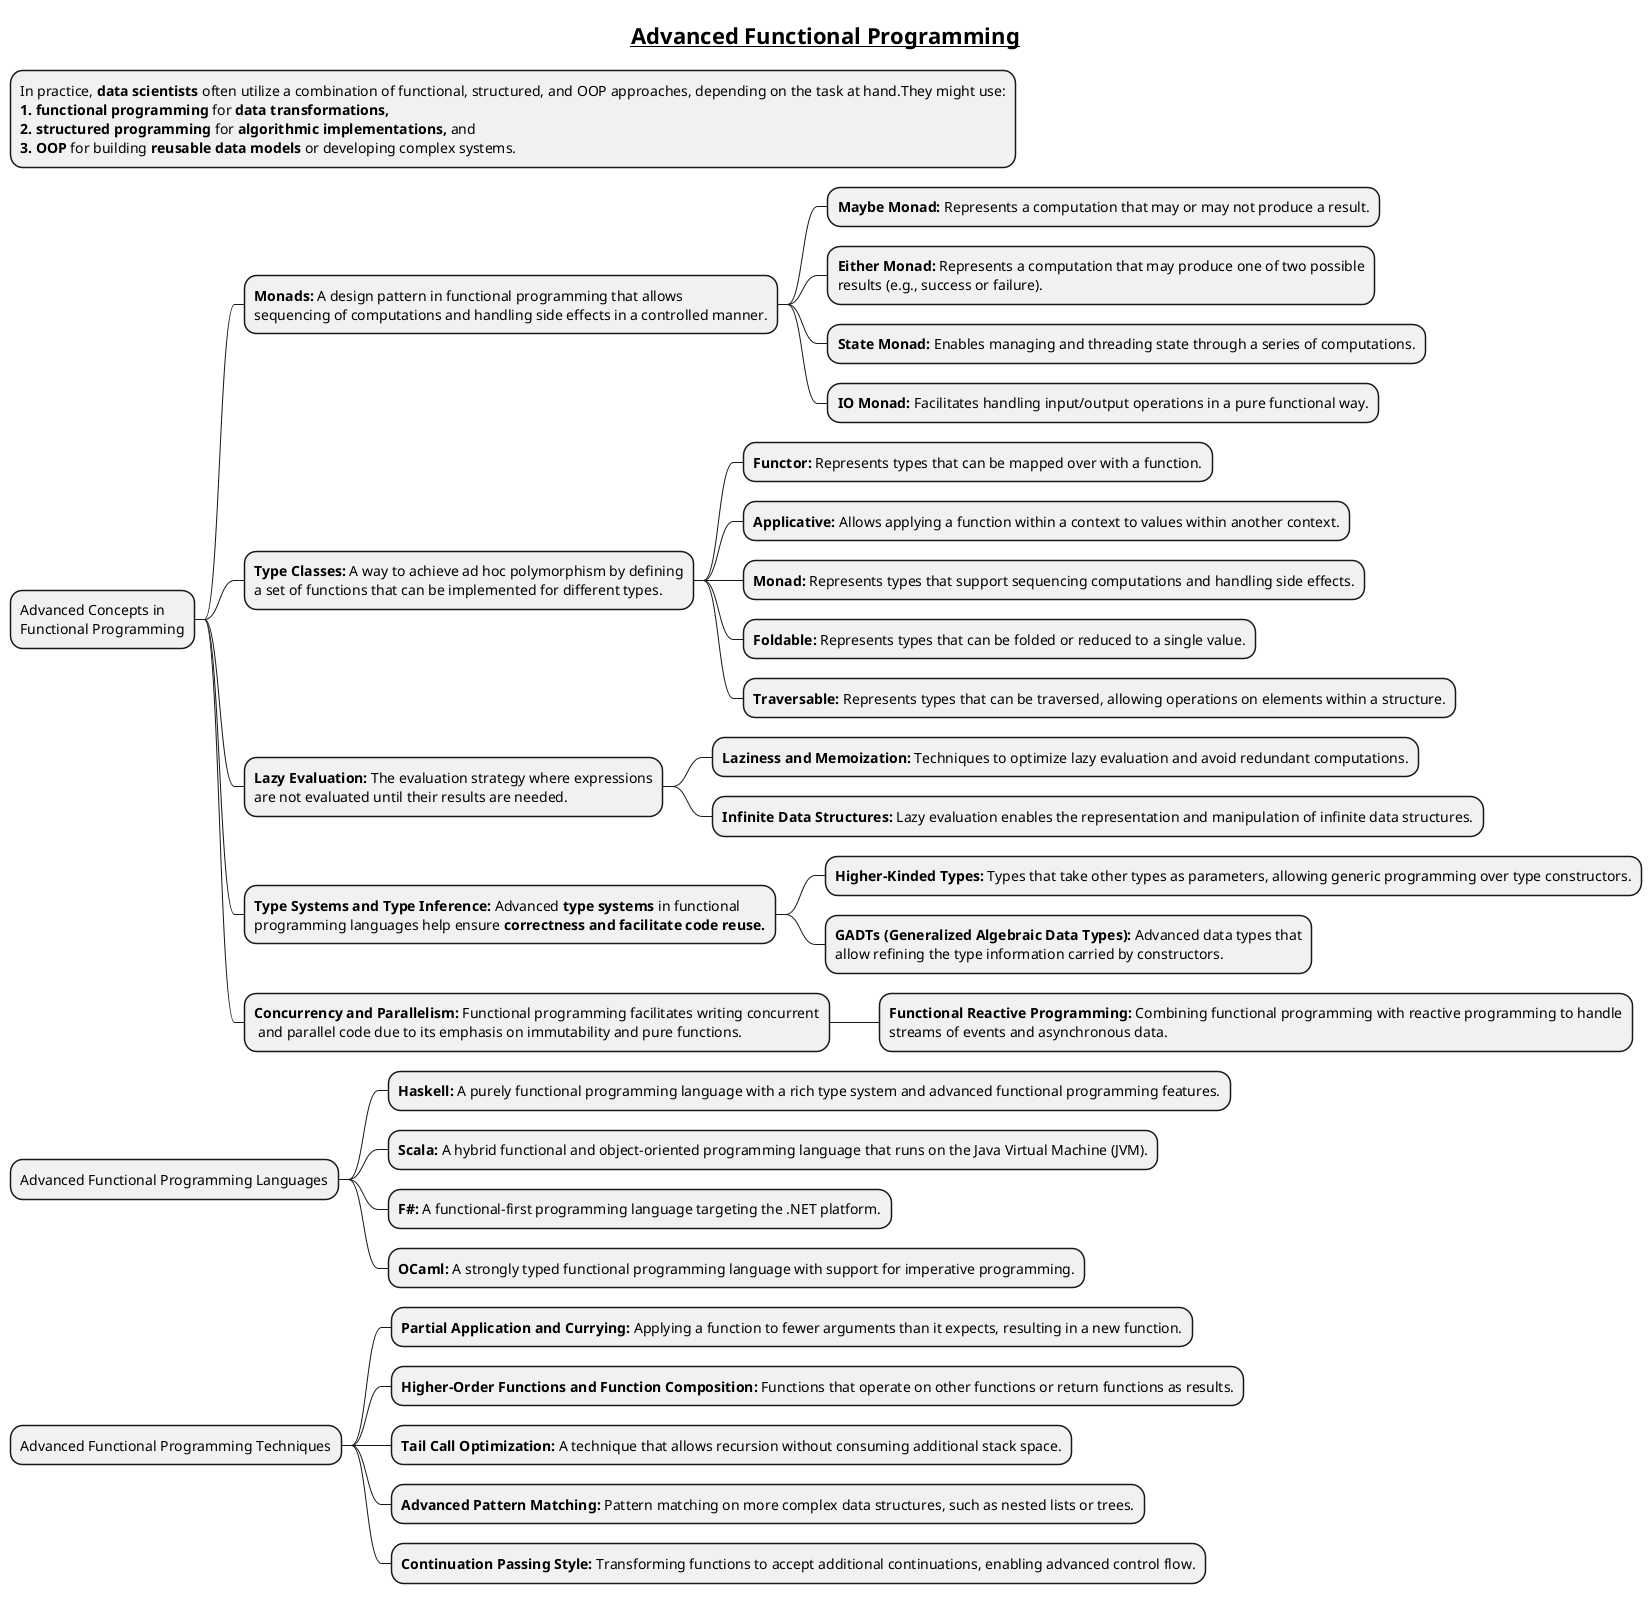@startmindmap
title =__Advanced Functional Programming__
*:In practice, **data scientists** often utilize a combination of functional, structured, and OOP approaches, depending on the task at hand.They might use:
**1. functional programming** for **data transformations,**
**2. structured programming** for **algorithmic implementations,** and
**3. OOP** for building **reusable data models** or developing complex systems.;

* Advanced Concepts in \nFunctional Programming

**:**Monads:** A design pattern in functional programming that allows
sequencing of computations and handling side effects in a controlled manner.;
*** **Maybe Monad:** Represents a computation that may or may not produce a result.
***:**Either Monad:** Represents a computation that may produce one of two possible
results (e.g., success or failure).;
*** **State Monad:** Enables managing and threading state through a series of computations.
*** **IO Monad:** Facilitates handling input/output operations in a pure functional way.

**:**Type Classes:** A way to achieve ad hoc polymorphism by defining
a set of functions that can be implemented for different types.;
*** **Functor:** Represents types that can be mapped over with a function.
*** **Applicative:** Allows applying a function within a context to values within another context.
*** **Monad:** Represents types that support sequencing computations and handling side effects.
*** **Foldable:** Represents types that can be folded or reduced to a single value.
*** **Traversable:** Represents types that can be traversed, allowing operations on elements within a structure.

**:**Lazy Evaluation:** The evaluation strategy where expressions
are not evaluated until their results are needed.;
*** **Laziness and Memoization:** Techniques to optimize lazy evaluation and avoid redundant computations.
*** **Infinite Data Structures:** Lazy evaluation enables the representation and manipulation of infinite data structures.

**:**Type Systems and Type Inference:** Advanced **type systems** in functional
programming languages help ensure **correctness and facilitate code reuse.**;
*** **Higher-Kinded Types:** Types that take other types as parameters, allowing generic programming over type constructors.
***:**GADTs (Generalized Algebraic Data Types):** Advanced data types that
allow refining the type information carried by constructors.;

**:**Concurrency and Parallelism:** Functional programming facilitates writing concurrent
 and parallel code due to its emphasis on immutability and pure functions.;
***:**Functional Reactive Programming:** Combining functional programming with reactive programming to handle
streams of events and asynchronous data.;

* Advanced Functional Programming Languages

** **Haskell:** A purely functional programming language with a rich type system and advanced functional programming features.
** **Scala:** A hybrid functional and object-oriented programming language that runs on the Java Virtual Machine (JVM).
** **F#:** A functional-first programming language targeting the .NET platform.
** **OCaml:** A strongly typed functional programming language with support for imperative programming.

* Advanced Functional Programming Techniques

** **Partial Application and Currying:** Applying a function to fewer arguments than it expects, resulting in a new function.
** **Higher-Order Functions and Function Composition:** Functions that operate on other functions or return functions as results.
** **Tail Call Optimization: **A technique that allows recursion without consuming additional stack space.
** **Advanced Pattern Matching: **Pattern matching on more complex data structures, such as nested lists or trees.
** **Continuation Passing Style: **Transforming functions to accept additional continuations, enabling advanced control flow.

@endmindmap

